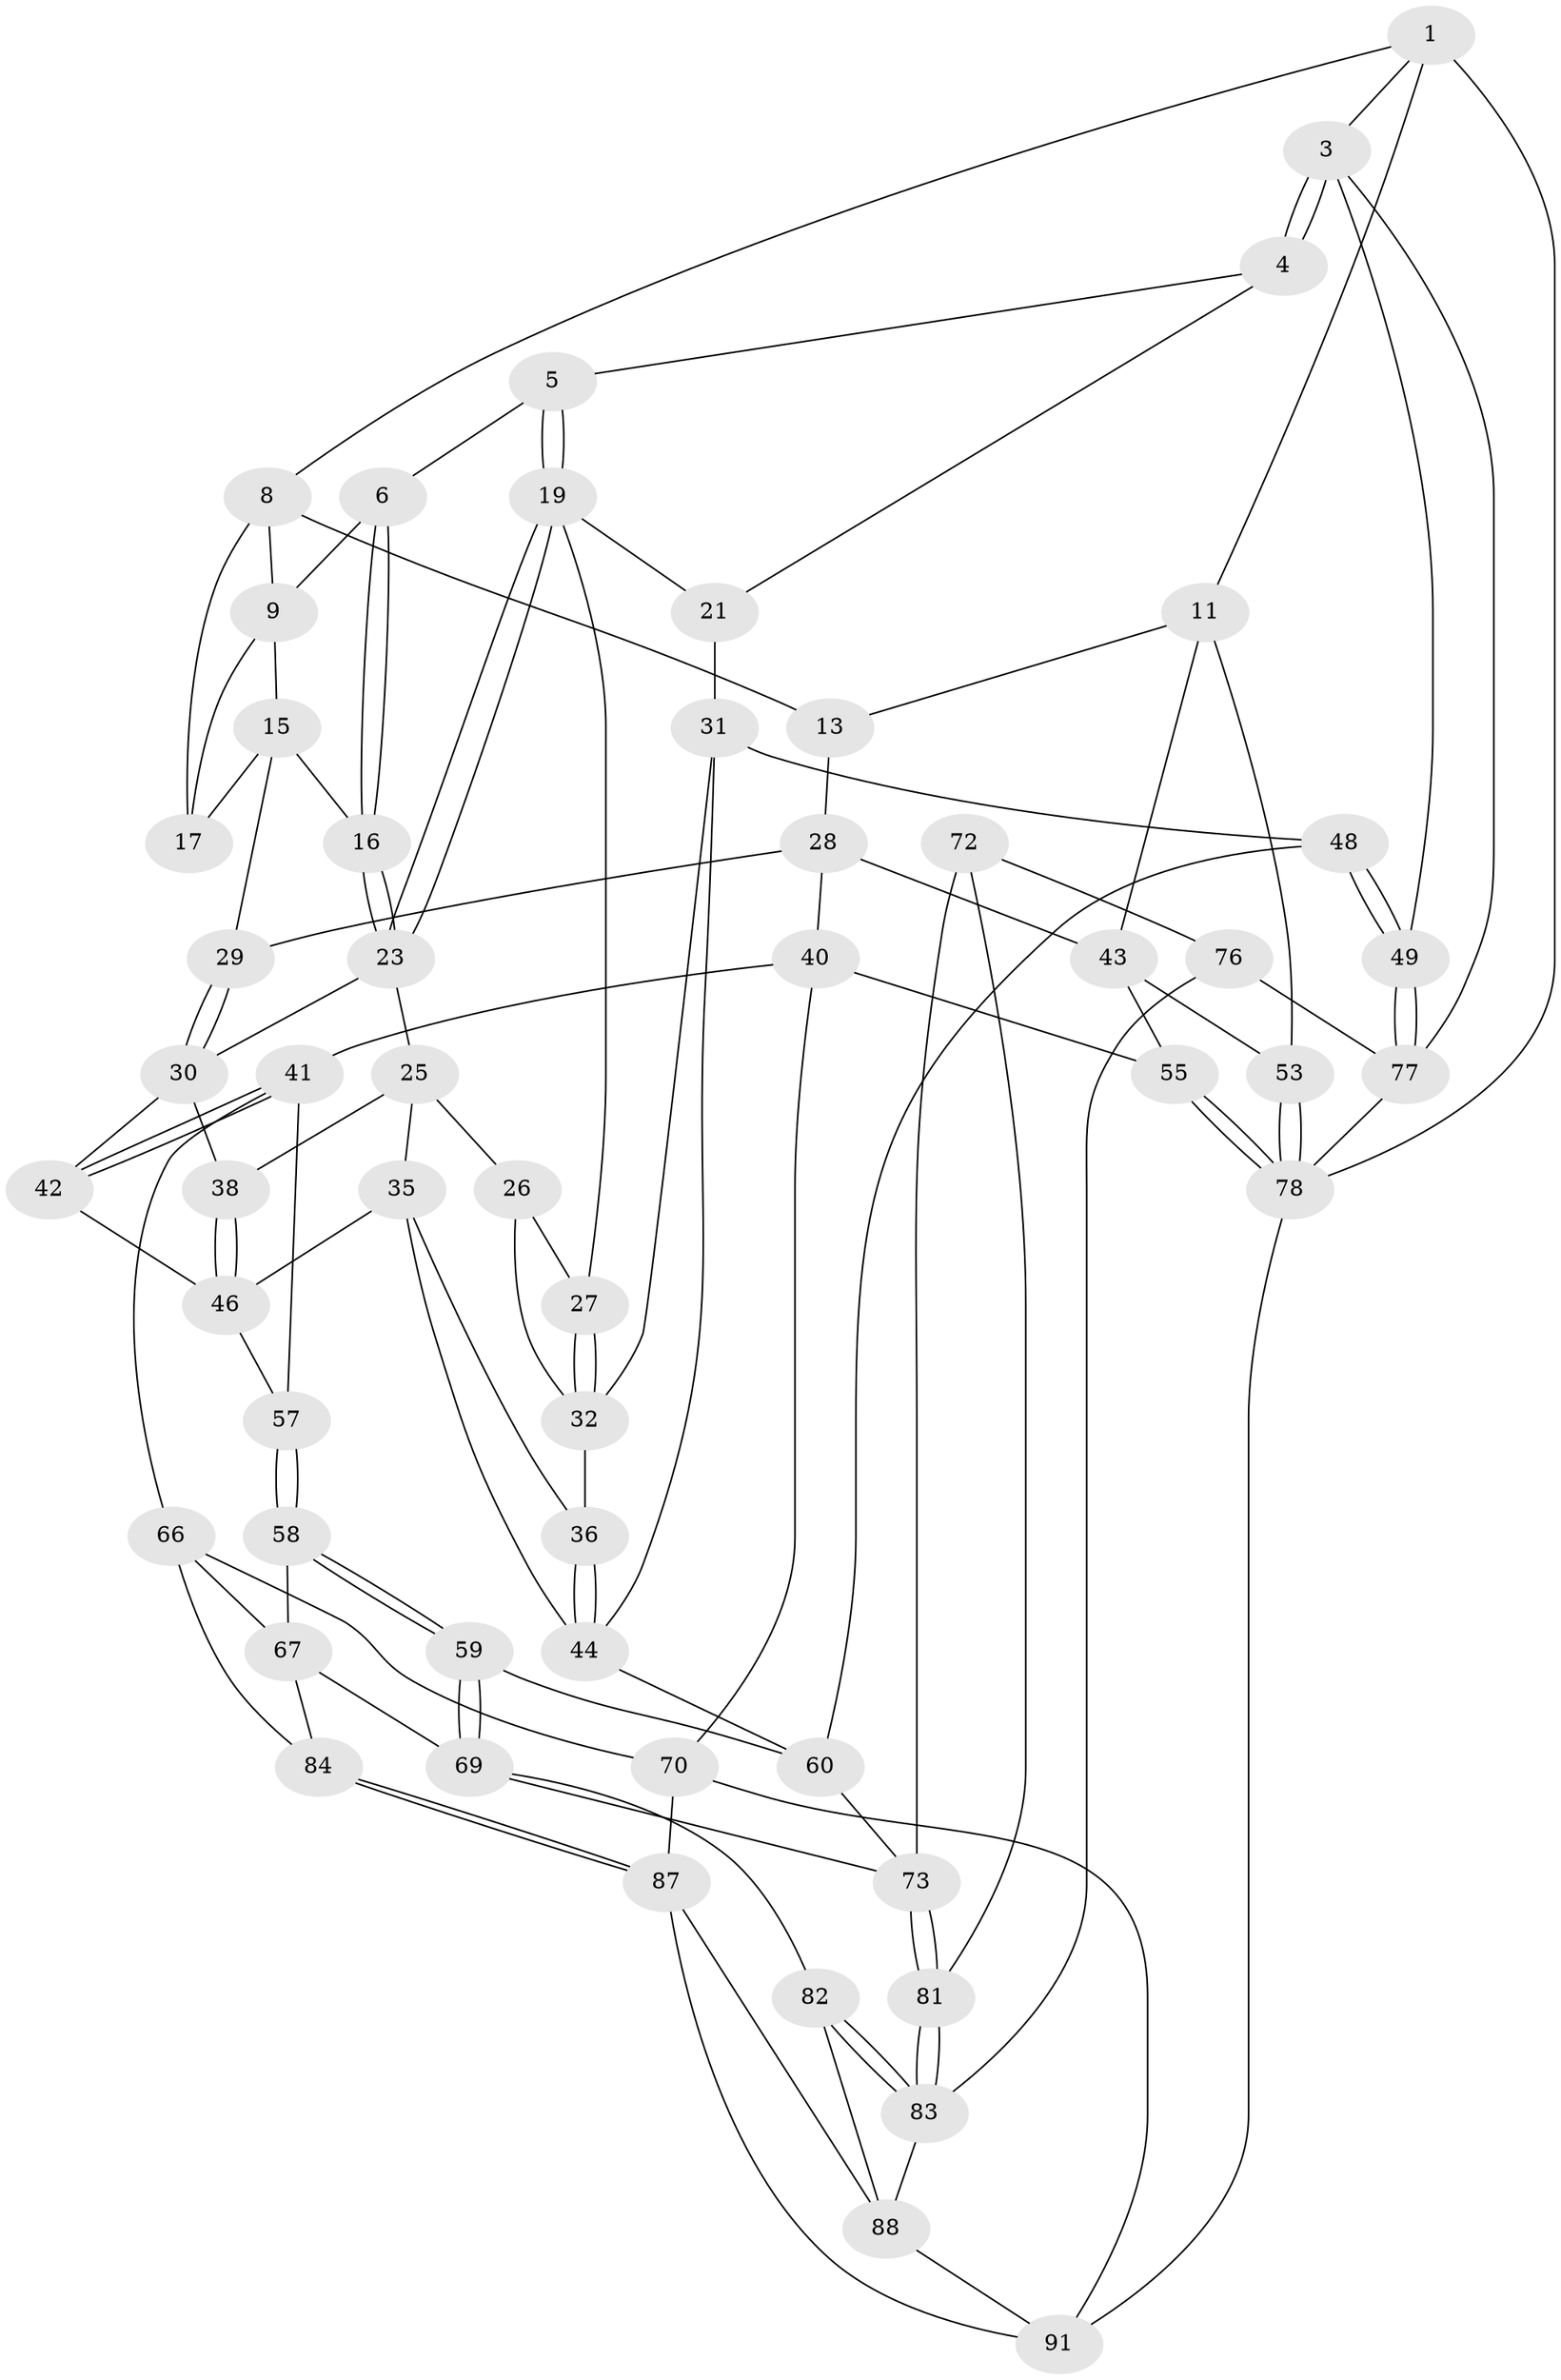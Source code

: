 // original degree distribution, {3: 0.031914893617021274, 6: 0.24468085106382978, 4: 0.24468085106382978, 5: 0.4787234042553192}
// Generated by graph-tools (version 1.1) at 2025/11/02/27/25 16:11:53]
// undirected, 56 vertices, 121 edges
graph export_dot {
graph [start="1"]
  node [color=gray90,style=filled];
  1 [pos="+0.9108216340857411+0",super="+2"];
  3 [pos="+0+0",super="+50"];
  4 [pos="+0.28218777663566813+0",super="+22"];
  5 [pos="+0.28471197524175096+0"];
  6 [pos="+0.4502291423670747+0",super="+7"];
  8 [pos="+0.8784403920880113+0",super="+14"];
  9 [pos="+0.7307231188083679+0.07282730357477256",super="+10"];
  11 [pos="+1+0.2884520974408601",super="+12"];
  13 [pos="+0.8799444877706037+0.19520118563985706"];
  15 [pos="+0.6109429710687616+0.1619908130048057",super="+18"];
  16 [pos="+0.5878177546924159+0.15989923339078332"];
  17 [pos="+0.7419434239228779+0.08930692824819592"];
  19 [pos="+0.29209430818283694+0",super="+20"];
  21 [pos="+0+0.2629166584091104"];
  23 [pos="+0.41393403468231954+0.16459861499361997",super="+24"];
  25 [pos="+0.3534100201453645+0.3099382854754961",super="+34"];
  26 [pos="+0.2729491212170321+0.3108403489808181"];
  27 [pos="+0.1928359469565379+0.24767953472402146"];
  28 [pos="+0.717787801851925+0.27469560995296827",super="+39"];
  29 [pos="+0.6920592151420345+0.2668120492754869"];
  30 [pos="+0.5491769116292236+0.3717168873754569",super="+37"];
  31 [pos="+0.05829951330443923+0.3196447585740098",super="+45"];
  32 [pos="+0.1353668694220737+0.29218452815139717",super="+33"];
  35 [pos="+0.33182801582570887+0.41783081111859416",super="+47"];
  36 [pos="+0.24836405253568075+0.42660246647128774"];
  38 [pos="+0.42518920298375973+0.406936806079374"];
  40 [pos="+0.7552730646728373+0.5189422879643276",super="+56"];
  41 [pos="+0.6248808815276942+0.5615222076849009",super="+63"];
  42 [pos="+0.5798123374013826+0.513882080316096"];
  43 [pos="+0.8722321771019549+0.44142601635628326",super="+54"];
  44 [pos="+0.17916845510527682+0.514638864336277",super="+51"];
  46 [pos="+0.4107543538070708+0.5132693888480482",super="+52"];
  48 [pos="+0+0.6161572454530226",super="+62"];
  49 [pos="+0+0.6533647951659904"];
  53 [pos="+1+0.5153597351049799"];
  55 [pos="+0.9552835797976632+0.7575152667444317"];
  57 [pos="+0.4049714467433087+0.5833448100982627",super="+64"];
  58 [pos="+0.37345846243933545+0.6292502605359691",super="+65"];
  59 [pos="+0.30164141224065344+0.6573288352499369"];
  60 [pos="+0.284581257635826+0.6590980207149287",super="+61"];
  66 [pos="+0.6211004519471117+0.6975795996243256",super="+71"];
  67 [pos="+0.4433583284707738+0.6646988418021977",super="+68"];
  69 [pos="+0.4752215367301083+0.7941963619494394",super="+80"];
  70 [pos="+0.8956690545132803+0.7721957068600821",super="+89"];
  72 [pos="+0.07804019382828864+0.678449741273667",super="+75"];
  73 [pos="+0.2138328414152838+0.7302143440825088",super="+74"];
  76 [pos="+0.04080707634186373+0.8529725620182579",super="+86"];
  77 [pos="+0+0.7511131484945384",super="+92"];
  78 [pos="+1+0.8143676508718354",super="+79"];
  81 [pos="+0.15384172938635976+0.8000134283405081"];
  82 [pos="+0.336555523536712+0.9308100355959721"];
  83 [pos="+0.3097229516856294+0.9835193606536458",super="+85"];
  84 [pos="+0.5759073519881205+0.7881173439783953"];
  87 [pos="+0.6074025718445086+0.8795464537035964",super="+90"];
  88 [pos="+0.5705940273831157+0.9055184410985768",super="+94"];
  91 [pos="+0.7583714604311107+1",super="+93"];
  1 -- 8;
  1 -- 3;
  1 -- 11;
  1 -- 78;
  3 -- 4 [weight=2];
  3 -- 4;
  3 -- 77;
  3 -- 49;
  4 -- 5;
  4 -- 21;
  5 -- 6;
  5 -- 19;
  5 -- 19;
  6 -- 16;
  6 -- 16;
  6 -- 9;
  8 -- 9;
  8 -- 17;
  8 -- 13;
  9 -- 17;
  9 -- 15;
  11 -- 53;
  11 -- 43;
  11 -- 13;
  13 -- 28;
  15 -- 16;
  15 -- 17;
  15 -- 29;
  16 -- 23;
  16 -- 23;
  19 -- 23;
  19 -- 23;
  19 -- 27;
  19 -- 21;
  21 -- 31;
  23 -- 25;
  23 -- 30;
  25 -- 26;
  25 -- 35;
  25 -- 38;
  26 -- 27;
  26 -- 32;
  27 -- 32;
  27 -- 32;
  28 -- 29;
  28 -- 40;
  28 -- 43;
  29 -- 30;
  29 -- 30;
  30 -- 38;
  30 -- 42;
  31 -- 32;
  31 -- 48;
  31 -- 44;
  32 -- 36;
  35 -- 36;
  35 -- 44;
  35 -- 46;
  36 -- 44;
  36 -- 44;
  38 -- 46;
  38 -- 46;
  40 -- 41;
  40 -- 70;
  40 -- 55;
  41 -- 42;
  41 -- 42;
  41 -- 66;
  41 -- 57;
  42 -- 46;
  43 -- 53;
  43 -- 55;
  44 -- 60;
  46 -- 57;
  48 -- 49;
  48 -- 49;
  48 -- 60;
  49 -- 77;
  49 -- 77;
  53 -- 78;
  53 -- 78;
  55 -- 78;
  55 -- 78;
  57 -- 58 [weight=2];
  57 -- 58;
  58 -- 59;
  58 -- 59;
  58 -- 67;
  59 -- 60;
  59 -- 69;
  59 -- 69;
  60 -- 73;
  66 -- 67;
  66 -- 84;
  66 -- 70;
  67 -- 84;
  67 -- 69;
  69 -- 73;
  69 -- 82;
  70 -- 91;
  70 -- 87;
  72 -- 73;
  72 -- 81;
  72 -- 76;
  73 -- 81;
  73 -- 81;
  76 -- 77 [weight=2];
  76 -- 83;
  77 -- 78;
  78 -- 91;
  81 -- 83;
  81 -- 83;
  82 -- 83;
  82 -- 83;
  82 -- 88;
  83 -- 88;
  84 -- 87;
  84 -- 87;
  87 -- 88;
  87 -- 91;
  88 -- 91;
}
